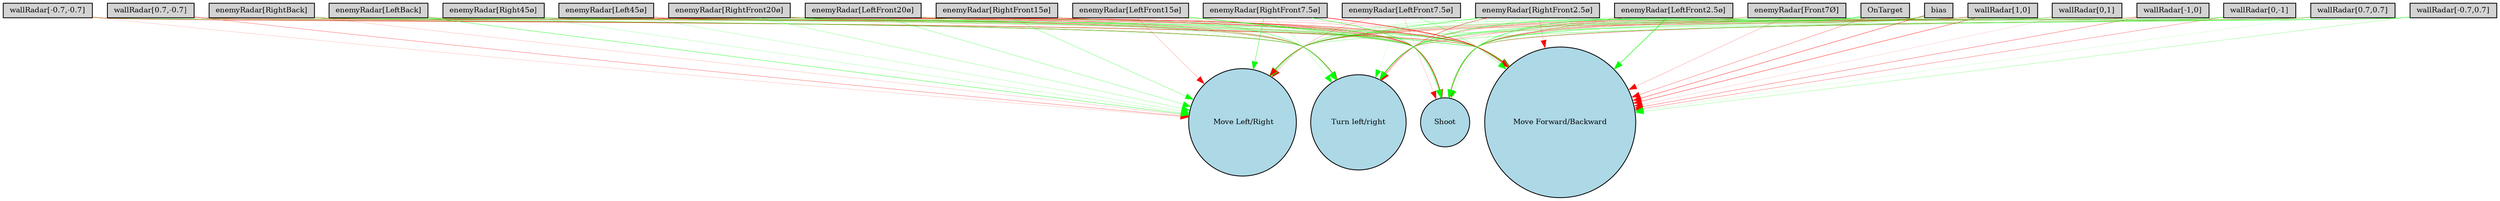digraph {
	node [fontsize=9 height=0.2 shape=circle width=0.2]
	"wallRadar[1,0]" [fillcolor=lightgray shape=box style=filled]
	"wallRadar[0,1]" [fillcolor=lightgray shape=box style=filled]
	"wallRadar[-1,0]" [fillcolor=lightgray shape=box style=filled]
	"wallRadar[0,-1]" [fillcolor=lightgray shape=box style=filled]
	"wallRadar[0.7,0.7]" [fillcolor=lightgray shape=box style=filled]
	"wallRadar[-0.7,0.7]" [fillcolor=lightgray shape=box style=filled]
	"wallRadar[-0.7,-0.7]" [fillcolor=lightgray shape=box style=filled]
	"wallRadar[0.7,-0.7]" [fillcolor=lightgray shape=box style=filled]
	"enemyRadar[RightBack]" [fillcolor=lightgray shape=box style=filled]
	"enemyRadar[LeftBack]" [fillcolor=lightgray shape=box style=filled]
	"enemyRadar[Right45ø]" [fillcolor=lightgray shape=box style=filled]
	"enemyRadar[Left45ø]" [fillcolor=lightgray shape=box style=filled]
	"enemyRadar[RightFront20ø]" [fillcolor=lightgray shape=box style=filled]
	"enemyRadar[LeftFront20ø]" [fillcolor=lightgray shape=box style=filled]
	"enemyRadar[RightFront15ø]" [fillcolor=lightgray shape=box style=filled]
	"enemyRadar[LeftFront15ø]" [fillcolor=lightgray shape=box style=filled]
	"enemyRadar[RightFront7.5ø]" [fillcolor=lightgray shape=box style=filled]
	"enemyRadar[LeftFront7.5ø]" [fillcolor=lightgray shape=box style=filled]
	"enemyRadar[RightFront2.5ø]" [fillcolor=lightgray shape=box style=filled]
	"enemyRadar[LeftFront2.5ø]" [fillcolor=lightgray shape=box style=filled]
	"enemyRadar[Front7Ø]" [fillcolor=lightgray shape=box style=filled]
	OnTarget [fillcolor=lightgray shape=box style=filled]
	bias [fillcolor=lightgray shape=box style=filled]
	Shoot [fillcolor=lightblue style=filled]
	"Move Forward/Backward" [fillcolor=lightblue style=filled]
	" Move Left/Right" [fillcolor=lightblue style=filled]
	"Turn left/right" [fillcolor=lightblue style=filled]
	"wallRadar[1,0]" -> Shoot [color=green penwidth=0.15611154596314564 style=solid]
	"wallRadar[1,0]" -> "Move Forward/Backward" [color=red penwidth=0.40128974572959075 style=solid]
	"wallRadar[1,0]" -> " Move Left/Right" [color=red penwidth=0.3173701250918136 style=solid]
	"wallRadar[1,0]" -> "Turn left/right" [color=red penwidth=0.18174284092662002 style=solid]
	"wallRadar[0,1]" -> Shoot [color=red penwidth=0.26068665312209105 style=solid]
	"wallRadar[0,1]" -> "Move Forward/Backward" [color=red penwidth=0.10329214890974531 style=solid]
	"wallRadar[0,1]" -> " Move Left/Right" [color=green penwidth=0.1608142867730517 style=solid]
	"wallRadar[0,1]" -> "Turn left/right" [color=green penwidth=0.14954567868999924 style=solid]
	"wallRadar[-1,0]" -> Shoot [color=red penwidth=0.25721105641642694 style=solid]
	"wallRadar[-1,0]" -> "Move Forward/Backward" [color=red penwidth=0.3088324456670395 style=solid]
	"wallRadar[-1,0]" -> " Move Left/Right" [color=red penwidth=0.2175107139823717 style=solid]
	"wallRadar[-1,0]" -> "Turn left/right" [color=green penwidth=0.14570252504072254 style=solid]
	"wallRadar[0,-1]" -> Shoot [color=green penwidth=0.12874844720019044 style=solid]
	"wallRadar[0,-1]" -> "Move Forward/Backward" [color=red penwidth=0.26544082844438166 style=solid]
	"wallRadar[0,-1]" -> " Move Left/Right" [color=green penwidth=0.2947924562220987 style=solid]
	"wallRadar[0,-1]" -> "Turn left/right" [color=green penwidth=0.2953726760084987 style=solid]
	"wallRadar[0.7,0.7]" -> Shoot [color=red penwidth=0.365044352192051 style=solid]
	"wallRadar[0.7,0.7]" -> "Move Forward/Backward" [color=green penwidth=0.10295354812053738 style=solid]
	"wallRadar[0.7,0.7]" -> " Move Left/Right" [color=green penwidth=0.14124059763952732 style=solid]
	"wallRadar[0.7,0.7]" -> "Turn left/right" [color=green penwidth=0.18590030447472658 style=solid]
	"wallRadar[-0.7,0.7]" -> Shoot [color=green penwidth=0.2806612032806084 style=solid]
	"wallRadar[-0.7,0.7]" -> "Move Forward/Backward" [color=green penwidth=0.20605016906475648 style=solid]
	"wallRadar[-0.7,0.7]" -> " Move Left/Right" [color=green penwidth=0.15740266346363946 style=solid]
	"wallRadar[-0.7,0.7]" -> "Turn left/right" [color=green penwidth=0.28247969145882035 style=solid]
	"wallRadar[-0.7,-0.7]" -> Shoot [color=green penwidth=0.3282966355719999 style=solid]
	"wallRadar[-0.7,-0.7]" -> "Move Forward/Backward" [color=red penwidth=0.5083109140212334 style=solid]
	"wallRadar[-0.7,-0.7]" -> " Move Left/Right" [color=red penwidth=0.12008279389069951 style=solid]
	"wallRadar[-0.7,-0.7]" -> "Turn left/right" [color=green penwidth=0.1429437858008123 style=solid]
	"wallRadar[0.7,-0.7]" -> Shoot [color=red penwidth=0.20703533410985542 style=solid]
	"wallRadar[0.7,-0.7]" -> "Move Forward/Backward" [color=green penwidth=0.15878112907380643 style=solid]
	"wallRadar[0.7,-0.7]" -> " Move Left/Right" [color=red penwidth=0.2850058247819901 style=solid]
	"wallRadar[0.7,-0.7]" -> "Turn left/right" [color=red penwidth=0.29554819254929754 style=solid]
	"enemyRadar[RightBack]" -> Shoot [color=green penwidth=0.22711122064695333 style=solid]
	"enemyRadar[RightBack]" -> "Move Forward/Backward" [color=red penwidth=0.49157315194026086 style=solid]
	"enemyRadar[RightBack]" -> " Move Left/Right" [color=red penwidth=0.13129577957105038 style=solid]
	"enemyRadar[RightBack]" -> "Turn left/right" [color=green penwidth=0.32592512932408646 style=solid]
	"enemyRadar[LeftBack]" -> Shoot [color=green penwidth=0.2115847800710537 style=solid]
	"enemyRadar[LeftBack]" -> "Move Forward/Backward" [color=green penwidth=0.17043541892277975 style=solid]
	"enemyRadar[LeftBack]" -> " Move Left/Right" [color=green penwidth=0.3859313502053483 style=solid]
	"enemyRadar[LeftBack]" -> "Turn left/right" [color=red penwidth=0.22786177779448208 style=solid]
	"enemyRadar[Right45ø]" -> Shoot [color=green penwidth=0.1661306138421838 style=solid]
	"enemyRadar[Right45ø]" -> "Move Forward/Backward" [color=red penwidth=0.255959913917785 style=solid]
	"enemyRadar[Right45ø]" -> " Move Left/Right" [color=green penwidth=0.16071133065495682 style=solid]
	"enemyRadar[Right45ø]" -> "Turn left/right" [color=green penwidth=0.19899384236175255 style=solid]
	"enemyRadar[Left45ø]" -> Shoot [color=red penwidth=0.14920294663730027 style=solid]
	"enemyRadar[Left45ø]" -> "Move Forward/Backward" [color=green penwidth=0.20006250455900504 style=solid]
	"enemyRadar[Left45ø]" -> " Move Left/Right" [color=green penwidth=0.1640637052366136 style=solid]
	"enemyRadar[Left45ø]" -> "Turn left/right" [color=red penwidth=0.3450527447409855 style=solid]
	"enemyRadar[RightFront20ø]" -> Shoot [color=red penwidth=0.46207078856768424 style=solid]
	"enemyRadar[RightFront20ø]" -> "Move Forward/Backward" [color=green penwidth=0.33796203654508183 style=solid]
	"enemyRadar[RightFront20ø]" -> " Move Left/Right" [color=green penwidth=0.21381369158563174 style=solid]
	"enemyRadar[RightFront20ø]" -> "Turn left/right" [color=green penwidth=0.2192438352610863 style=solid]
	"enemyRadar[LeftFront20ø]" -> Shoot [color=red penwidth=0.3161187193040612 style=solid]
	"enemyRadar[LeftFront20ø]" -> "Move Forward/Backward" [color=red penwidth=0.13910364608255915 style=solid]
	"enemyRadar[LeftFront20ø]" -> " Move Left/Right" [color=green penwidth=0.25902607178002557 style=solid]
	"enemyRadar[LeftFront20ø]" -> "Turn left/right" [color=green penwidth=0.25497392178050476 style=solid]
	"enemyRadar[RightFront15ø]" -> Shoot [color=red penwidth=0.2378299391568105 style=solid]
	"enemyRadar[RightFront15ø]" -> "Move Forward/Backward" [color=red penwidth=0.18237026894380703 style=solid]
	"enemyRadar[RightFront15ø]" -> " Move Left/Right" [color=green penwidth=0.2619801296076485 style=solid]
	"enemyRadar[RightFront15ø]" -> "Turn left/right" [color=green penwidth=0.1259634621641182 style=solid]
	"enemyRadar[LeftFront15ø]" -> Shoot [color=green penwidth=0.33021399890480235 style=solid]
	"enemyRadar[LeftFront15ø]" -> "Move Forward/Backward" [color=green penwidth=0.4866826089780696 style=solid]
	"enemyRadar[LeftFront15ø]" -> " Move Left/Right" [color=red penwidth=0.17259448530754223 style=solid]
	"enemyRadar[LeftFront15ø]" -> "Turn left/right" [color=green penwidth=0.1485816820661403 style=solid]
	"enemyRadar[RightFront7.5ø]" -> Shoot [color=green penwidth=0.4427084564920223 style=solid]
	"enemyRadar[RightFront7.5ø]" -> "Move Forward/Backward" [color=red penwidth=0.6232993120946944 style=solid]
	"enemyRadar[RightFront7.5ø]" -> " Move Left/Right" [color=green penwidth=0.40200078490119284 style=solid]
	"enemyRadar[RightFront7.5ø]" -> "Turn left/right" [color=green penwidth=0.16531292599773678 style=solid]
	"enemyRadar[LeftFront7.5ø]" -> Shoot [color=red penwidth=0.14234737949422005 style=solid]
	"enemyRadar[LeftFront7.5ø]" -> "Move Forward/Backward" [color=green penwidth=0.27809568675657576 style=solid]
	"enemyRadar[LeftFront7.5ø]" -> " Move Left/Right" [color=red penwidth=0.20253960270956306 style=solid]
	"enemyRadar[LeftFront7.5ø]" -> "Turn left/right" [color=green penwidth=0.10000431526077476 style=solid]
	"enemyRadar[RightFront2.5ø]" -> Shoot [color=green penwidth=0.11946245793130181 style=solid]
	"enemyRadar[RightFront2.5ø]" -> "Move Forward/Backward" [color=red penwidth=0.17462540231008816 style=solid]
	"enemyRadar[RightFront2.5ø]" -> " Move Left/Right" [color=green penwidth=0.4383871229729941 style=solid]
	"enemyRadar[RightFront2.5ø]" -> "Turn left/right" [color=red penwidth=0.3809665307722838 style=solid]
	"enemyRadar[LeftFront2.5ø]" -> Shoot [color=red penwidth=0.2505403881824112 style=solid]
	"enemyRadar[LeftFront2.5ø]" -> "Move Forward/Backward" [color=green penwidth=0.6227708809888539 style=solid]
	"enemyRadar[LeftFront2.5ø]" -> " Move Left/Right" [color=green penwidth=0.22272196671130767 style=solid]
	"enemyRadar[LeftFront2.5ø]" -> "Turn left/right" [color=red penwidth=0.21652931681408188 style=solid]
	"enemyRadar[Front7Ø]" -> Shoot [color=green penwidth=0.14191819046563103 style=solid]
	"enemyRadar[Front7Ø]" -> "Move Forward/Backward" [color=red penwidth=0.1772343753514876 style=solid]
	"enemyRadar[Front7Ø]" -> " Move Left/Right" [color=green penwidth=0.16931419088653693 style=solid]
	"enemyRadar[Front7Ø]" -> "Turn left/right" [color=red penwidth=0.24820646620884498 style=solid]
	OnTarget -> Shoot [color=green penwidth=0.4302477427100354 style=solid]
	OnTarget -> "Move Forward/Backward" [color=red penwidth=0.26938038364453154 style=solid]
	OnTarget -> " Move Left/Right" [color=green penwidth=0.17422603598007474 style=solid]
	OnTarget -> "Turn left/right" [color=green penwidth=0.19125747900481693 style=solid]
	bias -> Shoot [color=green penwidth=0.42752323867095143 style=solid]
	bias -> "Move Forward/Backward" [color=red penwidth=0.39614482572188614 style=solid]
	bias -> " Move Left/Right" [color=red penwidth=0.30092249846387653 style=solid]
	bias -> "Turn left/right" [color=green penwidth=0.2713719056802014 style=solid]
}
